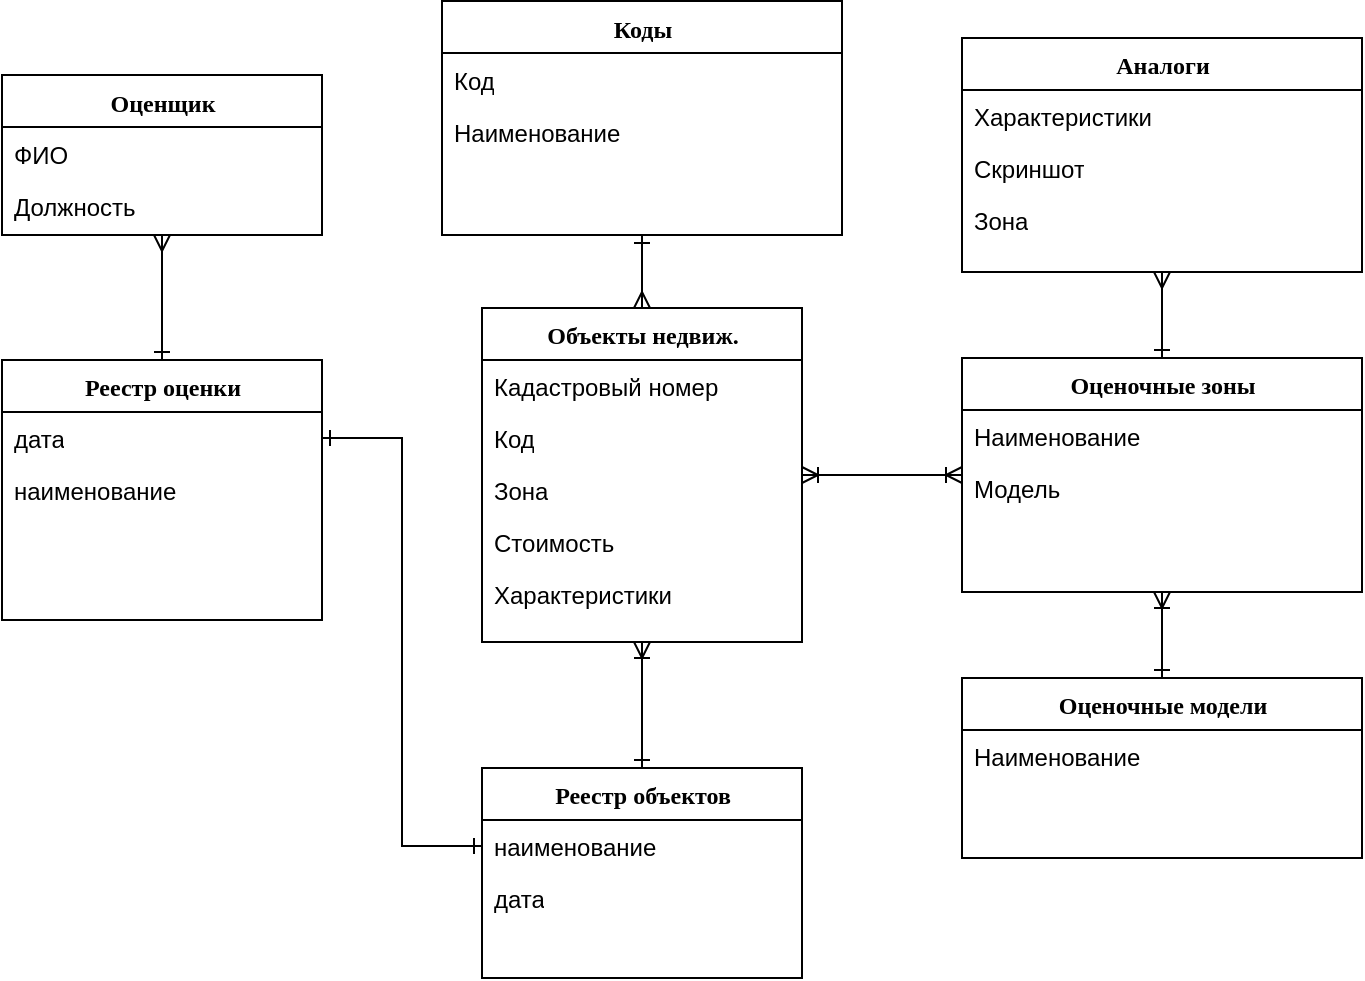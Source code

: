 <mxfile version="23.1.5" type="device">
  <diagram name="Page-1" id="9f46799a-70d6-7492-0946-bef42562c5a5">
    <mxGraphModel dx="2938" dy="1180" grid="1" gridSize="10" guides="1" tooltips="1" connect="1" arrows="1" fold="1" page="1" pageScale="1" pageWidth="1100" pageHeight="850" background="none" math="0" shadow="0">
      <root>
        <mxCell id="0" />
        <mxCell id="1" parent="0" />
        <mxCell id="78961159f06e98e8-17" value="Реестр оценки" style="swimlane;html=1;fontStyle=1;align=center;verticalAlign=top;childLayout=stackLayout;horizontal=1;startSize=26;horizontalStack=0;resizeParent=1;resizeLast=0;collapsible=1;marginBottom=0;swimlaneFillColor=#ffffff;rounded=0;shadow=0;comic=0;labelBackgroundColor=none;strokeWidth=1;fillColor=none;fontFamily=Verdana;fontSize=12" parent="1" vertex="1">
          <mxGeometry x="120" y="221" width="160" height="130" as="geometry" />
        </mxCell>
        <mxCell id="78961159f06e98e8-23" value="дата" style="text;html=1;strokeColor=none;fillColor=none;align=left;verticalAlign=top;spacingLeft=4;spacingRight=4;whiteSpace=wrap;overflow=hidden;rotatable=0;points=[[0,0.5],[1,0.5]];portConstraint=eastwest;" parent="78961159f06e98e8-17" vertex="1">
          <mxGeometry y="26" width="160" height="26" as="geometry" />
        </mxCell>
        <mxCell id="78961159f06e98e8-25" value="наименование" style="text;html=1;strokeColor=none;fillColor=none;align=left;verticalAlign=top;spacingLeft=4;spacingRight=4;whiteSpace=wrap;overflow=hidden;rotatable=0;points=[[0,0.5],[1,0.5]];portConstraint=eastwest;" parent="78961159f06e98e8-17" vertex="1">
          <mxGeometry y="52" width="160" height="26" as="geometry" />
        </mxCell>
        <mxCell id="mmKNuog3iigyrJ_gzfaL-35" style="edgeStyle=orthogonalEdgeStyle;rounded=0;orthogonalLoop=1;jettySize=auto;html=1;exitX=0.5;exitY=0;exitDx=0;exitDy=0;startArrow=ERone;startFill=0;endArrow=ERoneToMany;endFill=0;entryX=0.5;entryY=1;entryDx=0;entryDy=0;" parent="1" source="78961159f06e98e8-30" target="T6PEM_iopgq1Vl4ZdYRE-2" edge="1">
          <mxGeometry relative="1" as="geometry">
            <mxPoint x="460" y="380" as="targetPoint" />
          </mxGeometry>
        </mxCell>
        <mxCell id="78961159f06e98e8-30" value="Реестр объектов" style="swimlane;html=1;fontStyle=1;align=center;verticalAlign=top;childLayout=stackLayout;horizontal=1;startSize=26;horizontalStack=0;resizeParent=1;resizeLast=0;collapsible=1;marginBottom=0;swimlaneFillColor=#ffffff;rounded=0;shadow=0;comic=0;labelBackgroundColor=none;strokeWidth=1;fillColor=none;fontFamily=Verdana;fontSize=12" parent="1" vertex="1">
          <mxGeometry x="360" y="425" width="160" height="105" as="geometry" />
        </mxCell>
        <mxCell id="78961159f06e98e8-32" value="наименование" style="text;html=1;strokeColor=none;fillColor=none;align=left;verticalAlign=top;spacingLeft=4;spacingRight=4;whiteSpace=wrap;overflow=hidden;rotatable=0;points=[[0,0.5],[1,0.5]];portConstraint=eastwest;" parent="78961159f06e98e8-30" vertex="1">
          <mxGeometry y="26" width="160" height="26" as="geometry" />
        </mxCell>
        <mxCell id="78961159f06e98e8-33" value="дата" style="text;html=1;strokeColor=none;fillColor=none;align=left;verticalAlign=top;spacingLeft=4;spacingRight=4;whiteSpace=wrap;overflow=hidden;rotatable=0;points=[[0,0.5],[1,0.5]];portConstraint=eastwest;" parent="78961159f06e98e8-30" vertex="1">
          <mxGeometry y="52" width="160" height="26" as="geometry" />
        </mxCell>
        <mxCell id="78961159f06e98e8-82" value="Оценщик" style="swimlane;html=1;fontStyle=1;align=center;verticalAlign=top;childLayout=stackLayout;horizontal=1;startSize=26;horizontalStack=0;resizeParent=1;resizeLast=0;collapsible=1;marginBottom=0;swimlaneFillColor=#ffffff;rounded=0;shadow=0;comic=0;labelBackgroundColor=none;strokeWidth=1;fillColor=none;fontFamily=Verdana;fontSize=12" parent="1" vertex="1">
          <mxGeometry x="120" y="78.5" width="160" height="80" as="geometry" />
        </mxCell>
        <mxCell id="78961159f06e98e8-83" value="ФИО" style="text;html=1;strokeColor=none;fillColor=none;align=left;verticalAlign=top;spacingLeft=4;spacingRight=4;whiteSpace=wrap;overflow=hidden;rotatable=0;points=[[0,0.5],[1,0.5]];portConstraint=eastwest;" parent="78961159f06e98e8-82" vertex="1">
          <mxGeometry y="26" width="160" height="26" as="geometry" />
        </mxCell>
        <mxCell id="T6PEM_iopgq1Vl4ZdYRE-13" value="Должность" style="text;html=1;strokeColor=none;fillColor=none;align=left;verticalAlign=top;spacingLeft=4;spacingRight=4;whiteSpace=wrap;overflow=hidden;rotatable=0;points=[[0,0.5],[1,0.5]];portConstraint=eastwest;" parent="78961159f06e98e8-82" vertex="1">
          <mxGeometry y="52" width="160" height="26" as="geometry" />
        </mxCell>
        <mxCell id="T6PEM_iopgq1Vl4ZdYRE-2" value="Объекты недвиж." style="swimlane;html=1;fontStyle=1;align=center;verticalAlign=top;childLayout=stackLayout;horizontal=1;startSize=26;horizontalStack=0;resizeParent=1;resizeLast=0;collapsible=1;marginBottom=0;swimlaneFillColor=#ffffff;rounded=0;shadow=0;comic=0;labelBackgroundColor=none;strokeWidth=1;fillColor=none;fontFamily=Verdana;fontSize=12" parent="1" vertex="1">
          <mxGeometry x="360" y="195" width="160" height="167" as="geometry" />
        </mxCell>
        <mxCell id="mmKNuog3iigyrJ_gzfaL-31" value="Кадастровый номер" style="text;html=1;strokeColor=none;fillColor=none;align=left;verticalAlign=top;spacingLeft=4;spacingRight=4;whiteSpace=wrap;overflow=hidden;rotatable=0;points=[[0,0.5],[1,0.5]];portConstraint=eastwest;" parent="T6PEM_iopgq1Vl4ZdYRE-2" vertex="1">
          <mxGeometry y="26" width="160" height="26" as="geometry" />
        </mxCell>
        <mxCell id="mmKNuog3iigyrJ_gzfaL-32" value="Код" style="text;html=1;strokeColor=none;fillColor=none;align=left;verticalAlign=top;spacingLeft=4;spacingRight=4;whiteSpace=wrap;overflow=hidden;rotatable=0;points=[[0,0.5],[1,0.5]];portConstraint=eastwest;" parent="T6PEM_iopgq1Vl4ZdYRE-2" vertex="1">
          <mxGeometry y="52" width="160" height="26" as="geometry" />
        </mxCell>
        <mxCell id="mmKNuog3iigyrJ_gzfaL-33" value="Зона" style="text;html=1;strokeColor=none;fillColor=none;align=left;verticalAlign=top;spacingLeft=4;spacingRight=4;whiteSpace=wrap;overflow=hidden;rotatable=0;points=[[0,0.5],[1,0.5]];portConstraint=eastwest;" parent="T6PEM_iopgq1Vl4ZdYRE-2" vertex="1">
          <mxGeometry y="78" width="160" height="26" as="geometry" />
        </mxCell>
        <mxCell id="mmKNuog3iigyrJ_gzfaL-34" value="Стоимость" style="text;html=1;strokeColor=none;fillColor=none;align=left;verticalAlign=top;spacingLeft=4;spacingRight=4;whiteSpace=wrap;overflow=hidden;rotatable=0;points=[[0,0.5],[1,0.5]];portConstraint=eastwest;" parent="T6PEM_iopgq1Vl4ZdYRE-2" vertex="1">
          <mxGeometry y="104" width="160" height="26" as="geometry" />
        </mxCell>
        <mxCell id="mmKNuog3iigyrJ_gzfaL-36" value="Характеристики" style="text;html=1;strokeColor=none;fillColor=none;align=left;verticalAlign=top;spacingLeft=4;spacingRight=4;whiteSpace=wrap;overflow=hidden;rotatable=0;points=[[0,0.5],[1,0.5]];portConstraint=eastwest;" parent="T6PEM_iopgq1Vl4ZdYRE-2" vertex="1">
          <mxGeometry y="130" width="160" height="26" as="geometry" />
        </mxCell>
        <mxCell id="T6PEM_iopgq1Vl4ZdYRE-12" value="" style="endArrow=ERmany;html=1;rounded=0;exitX=0.5;exitY=0;exitDx=0;exitDy=0;entryX=0.5;entryY=1;entryDx=0;entryDy=0;startArrow=ERone;startFill=0;endFill=0;" parent="1" source="78961159f06e98e8-17" target="78961159f06e98e8-82" edge="1">
          <mxGeometry width="50" height="50" relative="1" as="geometry">
            <mxPoint x="610" y="260" as="sourcePoint" />
            <mxPoint x="530" y="160" as="targetPoint" />
          </mxGeometry>
        </mxCell>
        <mxCell id="mmKNuog3iigyrJ_gzfaL-1" value="Аналоги" style="swimlane;html=1;fontStyle=1;align=center;verticalAlign=top;childLayout=stackLayout;horizontal=1;startSize=26;horizontalStack=0;resizeParent=1;resizeLast=0;collapsible=1;marginBottom=0;swimlaneFillColor=#ffffff;rounded=0;shadow=0;comic=0;labelBackgroundColor=none;strokeWidth=1;fillColor=none;fontFamily=Verdana;fontSize=12" parent="1" vertex="1">
          <mxGeometry x="600" y="60" width="200" height="117" as="geometry" />
        </mxCell>
        <mxCell id="mmKNuog3iigyrJ_gzfaL-38" value="Характеристики" style="text;html=1;strokeColor=none;fillColor=none;align=left;verticalAlign=top;spacingLeft=4;spacingRight=4;whiteSpace=wrap;overflow=hidden;rotatable=0;points=[[0,0.5],[1,0.5]];portConstraint=eastwest;" parent="mmKNuog3iigyrJ_gzfaL-1" vertex="1">
          <mxGeometry y="26" width="200" height="26" as="geometry" />
        </mxCell>
        <mxCell id="mmKNuog3iigyrJ_gzfaL-39" value="Скриншот" style="text;html=1;strokeColor=none;fillColor=none;align=left;verticalAlign=top;spacingLeft=4;spacingRight=4;whiteSpace=wrap;overflow=hidden;rotatable=0;points=[[0,0.5],[1,0.5]];portConstraint=eastwest;" parent="mmKNuog3iigyrJ_gzfaL-1" vertex="1">
          <mxGeometry y="52" width="200" height="26" as="geometry" />
        </mxCell>
        <mxCell id="MOMRc49S6v2V0Jjeu0Ai-1" value="Зона" style="text;html=1;strokeColor=none;fillColor=none;align=left;verticalAlign=top;spacingLeft=4;spacingRight=4;whiteSpace=wrap;overflow=hidden;rotatable=0;points=[[0,0.5],[1,0.5]];portConstraint=eastwest;" parent="mmKNuog3iigyrJ_gzfaL-1" vertex="1">
          <mxGeometry y="78" width="200" height="26" as="geometry" />
        </mxCell>
        <mxCell id="mmKNuog3iigyrJ_gzfaL-28" style="edgeStyle=orthogonalEdgeStyle;rounded=0;orthogonalLoop=1;jettySize=auto;html=1;exitX=0;exitY=0.5;exitDx=0;exitDy=0;entryX=1;entryY=0.5;entryDx=0;entryDy=0;startArrow=ERoneToMany;startFill=0;endArrow=ERoneToMany;endFill=0;" parent="1" source="mmKNuog3iigyrJ_gzfaL-7" target="T6PEM_iopgq1Vl4ZdYRE-2" edge="1">
          <mxGeometry relative="1" as="geometry">
            <mxPoint x="520" y="253" as="targetPoint" />
          </mxGeometry>
        </mxCell>
        <mxCell id="mmKNuog3iigyrJ_gzfaL-7" value="Оценочные зоны" style="swimlane;html=1;fontStyle=1;align=center;verticalAlign=top;childLayout=stackLayout;horizontal=1;startSize=26;horizontalStack=0;resizeParent=1;resizeLast=0;collapsible=1;marginBottom=0;swimlaneFillColor=#ffffff;rounded=0;shadow=0;comic=0;labelBackgroundColor=none;strokeWidth=1;fillColor=none;fontFamily=Verdana;fontSize=12" parent="1" vertex="1">
          <mxGeometry x="600" y="220" width="200" height="117" as="geometry" />
        </mxCell>
        <mxCell id="mmKNuog3iigyrJ_gzfaL-9" value="Наименование" style="text;html=1;strokeColor=none;fillColor=none;align=left;verticalAlign=top;spacingLeft=4;spacingRight=4;whiteSpace=wrap;overflow=hidden;rotatable=0;points=[[0,0.5],[1,0.5]];portConstraint=eastwest;" parent="mmKNuog3iigyrJ_gzfaL-7" vertex="1">
          <mxGeometry y="26" width="200" height="26" as="geometry" />
        </mxCell>
        <mxCell id="mmKNuog3iigyrJ_gzfaL-30" value="Модель" style="text;html=1;strokeColor=none;fillColor=none;align=left;verticalAlign=top;spacingLeft=4;spacingRight=4;whiteSpace=wrap;overflow=hidden;rotatable=0;points=[[0,0.5],[1,0.5]];portConstraint=eastwest;" parent="mmKNuog3iigyrJ_gzfaL-7" vertex="1">
          <mxGeometry y="52" width="200" height="26" as="geometry" />
        </mxCell>
        <mxCell id="mmKNuog3iigyrJ_gzfaL-11" value="Оценочные модели" style="swimlane;html=1;fontStyle=1;align=center;verticalAlign=top;childLayout=stackLayout;horizontal=1;startSize=26;horizontalStack=0;resizeParent=1;resizeLast=0;collapsible=1;marginBottom=0;swimlaneFillColor=#ffffff;rounded=0;shadow=0;comic=0;labelBackgroundColor=none;strokeWidth=1;fillColor=none;fontFamily=Verdana;fontSize=12" parent="1" vertex="1">
          <mxGeometry x="600" y="380" width="200" height="90" as="geometry" />
        </mxCell>
        <mxCell id="mmKNuog3iigyrJ_gzfaL-13" value="Наименование" style="text;html=1;strokeColor=none;fillColor=none;align=left;verticalAlign=top;spacingLeft=4;spacingRight=4;whiteSpace=wrap;overflow=hidden;rotatable=0;points=[[0,0.5],[1,0.5]];portConstraint=eastwest;" parent="mmKNuog3iigyrJ_gzfaL-11" vertex="1">
          <mxGeometry y="26" width="200" height="26" as="geometry" />
        </mxCell>
        <mxCell id="mmKNuog3iigyrJ_gzfaL-15" value="" style="endArrow=ERone;html=1;rounded=0;exitX=0.5;exitY=1;exitDx=0;exitDy=0;entryX=0.5;entryY=0;entryDx=0;entryDy=0;endFill=0;startArrow=ERmany;startFill=0;" parent="1" source="mmKNuog3iigyrJ_gzfaL-1" target="mmKNuog3iigyrJ_gzfaL-7" edge="1">
          <mxGeometry width="50" height="50" relative="1" as="geometry">
            <mxPoint x="780" y="280" as="sourcePoint" />
            <mxPoint x="830" y="230" as="targetPoint" />
          </mxGeometry>
        </mxCell>
        <mxCell id="mmKNuog3iigyrJ_gzfaL-18" value="" style="endArrow=ERone;html=1;rounded=0;exitX=0.5;exitY=1;exitDx=0;exitDy=0;entryX=0.5;entryY=0;entryDx=0;entryDy=0;endFill=0;startArrow=ERoneToMany;startFill=0;" parent="1" source="mmKNuog3iigyrJ_gzfaL-7" target="mmKNuog3iigyrJ_gzfaL-11" edge="1">
          <mxGeometry width="50" height="50" relative="1" as="geometry">
            <mxPoint x="760" y="410" as="sourcePoint" />
            <mxPoint x="810" y="360" as="targetPoint" />
          </mxGeometry>
        </mxCell>
        <mxCell id="mmKNuog3iigyrJ_gzfaL-37" style="edgeStyle=orthogonalEdgeStyle;rounded=0;orthogonalLoop=1;jettySize=auto;html=1;entryX=0;entryY=0.5;entryDx=0;entryDy=0;startArrow=ERone;startFill=0;endArrow=ERone;endFill=0;" parent="1" source="78961159f06e98e8-23" target="78961159f06e98e8-32" edge="1">
          <mxGeometry relative="1" as="geometry" />
        </mxCell>
        <mxCell id="SvpzYpEMvEwpuupr3qXE-4" style="edgeStyle=orthogonalEdgeStyle;rounded=0;orthogonalLoop=1;jettySize=auto;html=1;entryX=0.5;entryY=0;entryDx=0;entryDy=0;endArrow=ERmany;endFill=0;startArrow=ERone;startFill=0;" parent="1" source="SvpzYpEMvEwpuupr3qXE-1" target="T6PEM_iopgq1Vl4ZdYRE-2" edge="1">
          <mxGeometry relative="1" as="geometry" />
        </mxCell>
        <mxCell id="SvpzYpEMvEwpuupr3qXE-1" value="Коды" style="swimlane;html=1;fontStyle=1;align=center;verticalAlign=top;childLayout=stackLayout;horizontal=1;startSize=26;horizontalStack=0;resizeParent=1;resizeLast=0;collapsible=1;marginBottom=0;swimlaneFillColor=#ffffff;rounded=0;shadow=0;comic=0;labelBackgroundColor=none;strokeWidth=1;fillColor=none;fontFamily=Verdana;fontSize=12" parent="1" vertex="1">
          <mxGeometry x="340" y="41.5" width="200" height="117" as="geometry" />
        </mxCell>
        <mxCell id="SvpzYpEMvEwpuupr3qXE-2" value="Код" style="text;html=1;strokeColor=none;fillColor=none;align=left;verticalAlign=top;spacingLeft=4;spacingRight=4;whiteSpace=wrap;overflow=hidden;rotatable=0;points=[[0,0.5],[1,0.5]];portConstraint=eastwest;" parent="SvpzYpEMvEwpuupr3qXE-1" vertex="1">
          <mxGeometry y="26" width="200" height="26" as="geometry" />
        </mxCell>
        <mxCell id="SvpzYpEMvEwpuupr3qXE-3" value="Наименование" style="text;html=1;strokeColor=none;fillColor=none;align=left;verticalAlign=top;spacingLeft=4;spacingRight=4;whiteSpace=wrap;overflow=hidden;rotatable=0;points=[[0,0.5],[1,0.5]];portConstraint=eastwest;" parent="SvpzYpEMvEwpuupr3qXE-1" vertex="1">
          <mxGeometry y="52" width="200" height="26" as="geometry" />
        </mxCell>
      </root>
    </mxGraphModel>
  </diagram>
</mxfile>
